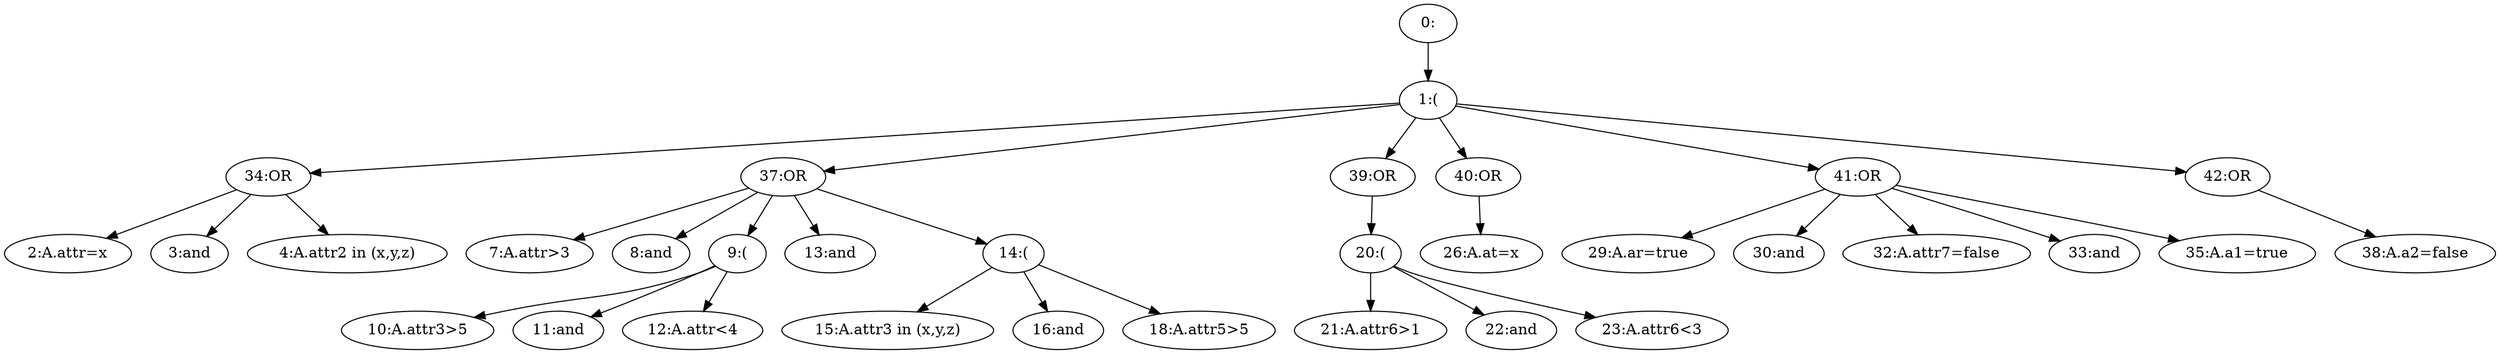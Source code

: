 // Graph
digraph {
	"f34c6365-9504-443b-9aa2-524e3da48716" [label="0:"]
	"82dd5f7d-8b0a-47f1-84b0-8002fdabb6f2" [label="1:("]
	"f34c6365-9504-443b-9aa2-524e3da48716" -> "82dd5f7d-8b0a-47f1-84b0-8002fdabb6f2"
	"5901e449-d11b-411b-bfde-1b00effa14b2" [label="34:OR"]
	"82dd5f7d-8b0a-47f1-84b0-8002fdabb6f2" -> "5901e449-d11b-411b-bfde-1b00effa14b2"
	"1283888d-766d-4269-9262-210758ca9b1f" [label="2:A.attr=x"]
	"5901e449-d11b-411b-bfde-1b00effa14b2" -> "1283888d-766d-4269-9262-210758ca9b1f"
	"82c66147-44ad-4661-a3e1-5e13ac0f6ea5" [label="3:and"]
	"5901e449-d11b-411b-bfde-1b00effa14b2" -> "82c66147-44ad-4661-a3e1-5e13ac0f6ea5"
	"bd276d4d-3df6-42c0-980a-bfe9cfdc2e21" [label="4:A.attr2 in (x,y,z)"]
	"5901e449-d11b-411b-bfde-1b00effa14b2" -> "bd276d4d-3df6-42c0-980a-bfe9cfdc2e21"
	"f4fdf6c4-9b79-41ee-88cf-458c8a6518d5" [label="37:OR"]
	"82dd5f7d-8b0a-47f1-84b0-8002fdabb6f2" -> "f4fdf6c4-9b79-41ee-88cf-458c8a6518d5"
	"352e18b8-c330-4b30-b9f1-1df02c424d1b" [label="7:A.attr>3"]
	"f4fdf6c4-9b79-41ee-88cf-458c8a6518d5" -> "352e18b8-c330-4b30-b9f1-1df02c424d1b"
	"770908fc-0b60-4d10-a8a1-2da9b294255c" [label="8:and"]
	"f4fdf6c4-9b79-41ee-88cf-458c8a6518d5" -> "770908fc-0b60-4d10-a8a1-2da9b294255c"
	"520e3032-5eb5-40f9-9393-e1a21005f619" [label="9:("]
	"f4fdf6c4-9b79-41ee-88cf-458c8a6518d5" -> "520e3032-5eb5-40f9-9393-e1a21005f619"
	"a8926e58-cc7f-4bee-ac17-1afc7e2c0aa8" [label="10:A.attr3>5"]
	"520e3032-5eb5-40f9-9393-e1a21005f619" -> "a8926e58-cc7f-4bee-ac17-1afc7e2c0aa8"
	"9f6a6e89-c9c1-413f-afe9-db0a18c9bca3" [label="11:and"]
	"520e3032-5eb5-40f9-9393-e1a21005f619" -> "9f6a6e89-c9c1-413f-afe9-db0a18c9bca3"
	"4d8bd146-6e4b-4034-894e-cc235125aa4a" [label="12:A.attr<4"]
	"520e3032-5eb5-40f9-9393-e1a21005f619" -> "4d8bd146-6e4b-4034-894e-cc235125aa4a"
	"27d0f642-afe8-45ca-b8f4-0a513e9ce10d" [label="13:and"]
	"f4fdf6c4-9b79-41ee-88cf-458c8a6518d5" -> "27d0f642-afe8-45ca-b8f4-0a513e9ce10d"
	"e1ec0ea3-fa14-4e9f-beee-e886fc20dc03" [label="14:("]
	"f4fdf6c4-9b79-41ee-88cf-458c8a6518d5" -> "e1ec0ea3-fa14-4e9f-beee-e886fc20dc03"
	"dd7ff575-20f5-47ed-bc4e-d527ee52cf9e" [label="15:A.attr3 in (x,y,z)"]
	"e1ec0ea3-fa14-4e9f-beee-e886fc20dc03" -> "dd7ff575-20f5-47ed-bc4e-d527ee52cf9e"
	"e615f080-f62f-458f-9299-4e0d189170c5" [label="16:and"]
	"e1ec0ea3-fa14-4e9f-beee-e886fc20dc03" -> "e615f080-f62f-458f-9299-4e0d189170c5"
	"2298b11f-6440-43c5-a3f5-e278693cce64" [label="18:A.attr5>5"]
	"e1ec0ea3-fa14-4e9f-beee-e886fc20dc03" -> "2298b11f-6440-43c5-a3f5-e278693cce64"
	"7f150e39-48c3-4720-be14-f58e26635a2f" [label="39:OR"]
	"82dd5f7d-8b0a-47f1-84b0-8002fdabb6f2" -> "7f150e39-48c3-4720-be14-f58e26635a2f"
	"f3032351-b103-4620-9598-3d6cb4b286e9" [label="20:("]
	"7f150e39-48c3-4720-be14-f58e26635a2f" -> "f3032351-b103-4620-9598-3d6cb4b286e9"
	"3c83c754-d42f-475e-8bf1-f145b811a0aa" [label="21:A.attr6>1"]
	"f3032351-b103-4620-9598-3d6cb4b286e9" -> "3c83c754-d42f-475e-8bf1-f145b811a0aa"
	"9c5f7af1-6808-448d-8948-ef5ce9fb37d2" [label="22:and"]
	"f3032351-b103-4620-9598-3d6cb4b286e9" -> "9c5f7af1-6808-448d-8948-ef5ce9fb37d2"
	"faada97e-bae1-411d-9932-0d399764954a" [label="23:A.attr6<3"]
	"f3032351-b103-4620-9598-3d6cb4b286e9" -> "faada97e-bae1-411d-9932-0d399764954a"
	"cef0715c-db1c-481d-96b1-eefb7eb96e7a" [label="40:OR"]
	"82dd5f7d-8b0a-47f1-84b0-8002fdabb6f2" -> "cef0715c-db1c-481d-96b1-eefb7eb96e7a"
	"c1fa7bab-853a-4d0c-bb43-41bf06d8e053" [label="26:A.at=x"]
	"cef0715c-db1c-481d-96b1-eefb7eb96e7a" -> "c1fa7bab-853a-4d0c-bb43-41bf06d8e053"
	"1d935b6b-f6a3-43cf-bdaf-c7c02fa43c2f" [label="41:OR"]
	"82dd5f7d-8b0a-47f1-84b0-8002fdabb6f2" -> "1d935b6b-f6a3-43cf-bdaf-c7c02fa43c2f"
	"b6c83595-57ae-4c49-b4e4-8838db65bd80" [label="29:A.ar=true"]
	"1d935b6b-f6a3-43cf-bdaf-c7c02fa43c2f" -> "b6c83595-57ae-4c49-b4e4-8838db65bd80"
	"4a636aed-4384-430d-8fc5-e9faa5150215" [label="30:and"]
	"1d935b6b-f6a3-43cf-bdaf-c7c02fa43c2f" -> "4a636aed-4384-430d-8fc5-e9faa5150215"
	"96bd6e11-c48b-41d1-a209-114f1424bfcd" [label="32:A.attr7=false"]
	"1d935b6b-f6a3-43cf-bdaf-c7c02fa43c2f" -> "96bd6e11-c48b-41d1-a209-114f1424bfcd"
	"96b73597-e572-4d7b-b733-f0bea0b44c2f" [label="33:and"]
	"1d935b6b-f6a3-43cf-bdaf-c7c02fa43c2f" -> "96b73597-e572-4d7b-b733-f0bea0b44c2f"
	"0498200f-3f97-4a75-989e-21bea04022a9" [label="35:A.a1=true"]
	"1d935b6b-f6a3-43cf-bdaf-c7c02fa43c2f" -> "0498200f-3f97-4a75-989e-21bea04022a9"
	"738b61ac-6392-4f66-91ed-384f83a392b9" [label="42:OR"]
	"82dd5f7d-8b0a-47f1-84b0-8002fdabb6f2" -> "738b61ac-6392-4f66-91ed-384f83a392b9"
	"4026875c-8ab3-4fc5-b905-71a3a1b3bc53" [label="38:A.a2=false"]
	"738b61ac-6392-4f66-91ed-384f83a392b9" -> "4026875c-8ab3-4fc5-b905-71a3a1b3bc53"
}
